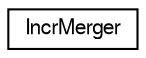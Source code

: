 digraph "Graphical Class Hierarchy"
{
  edge [fontname="FreeSans",fontsize="10",labelfontname="FreeSans",labelfontsize="10"];
  node [fontname="FreeSans",fontsize="10",shape=record];
  rankdir="LR";
  Node0 [label="IncrMerger",height=0.2,width=0.4,color="black", fillcolor="white", style="filled",URL="$structIncrMerger.html"];
}
